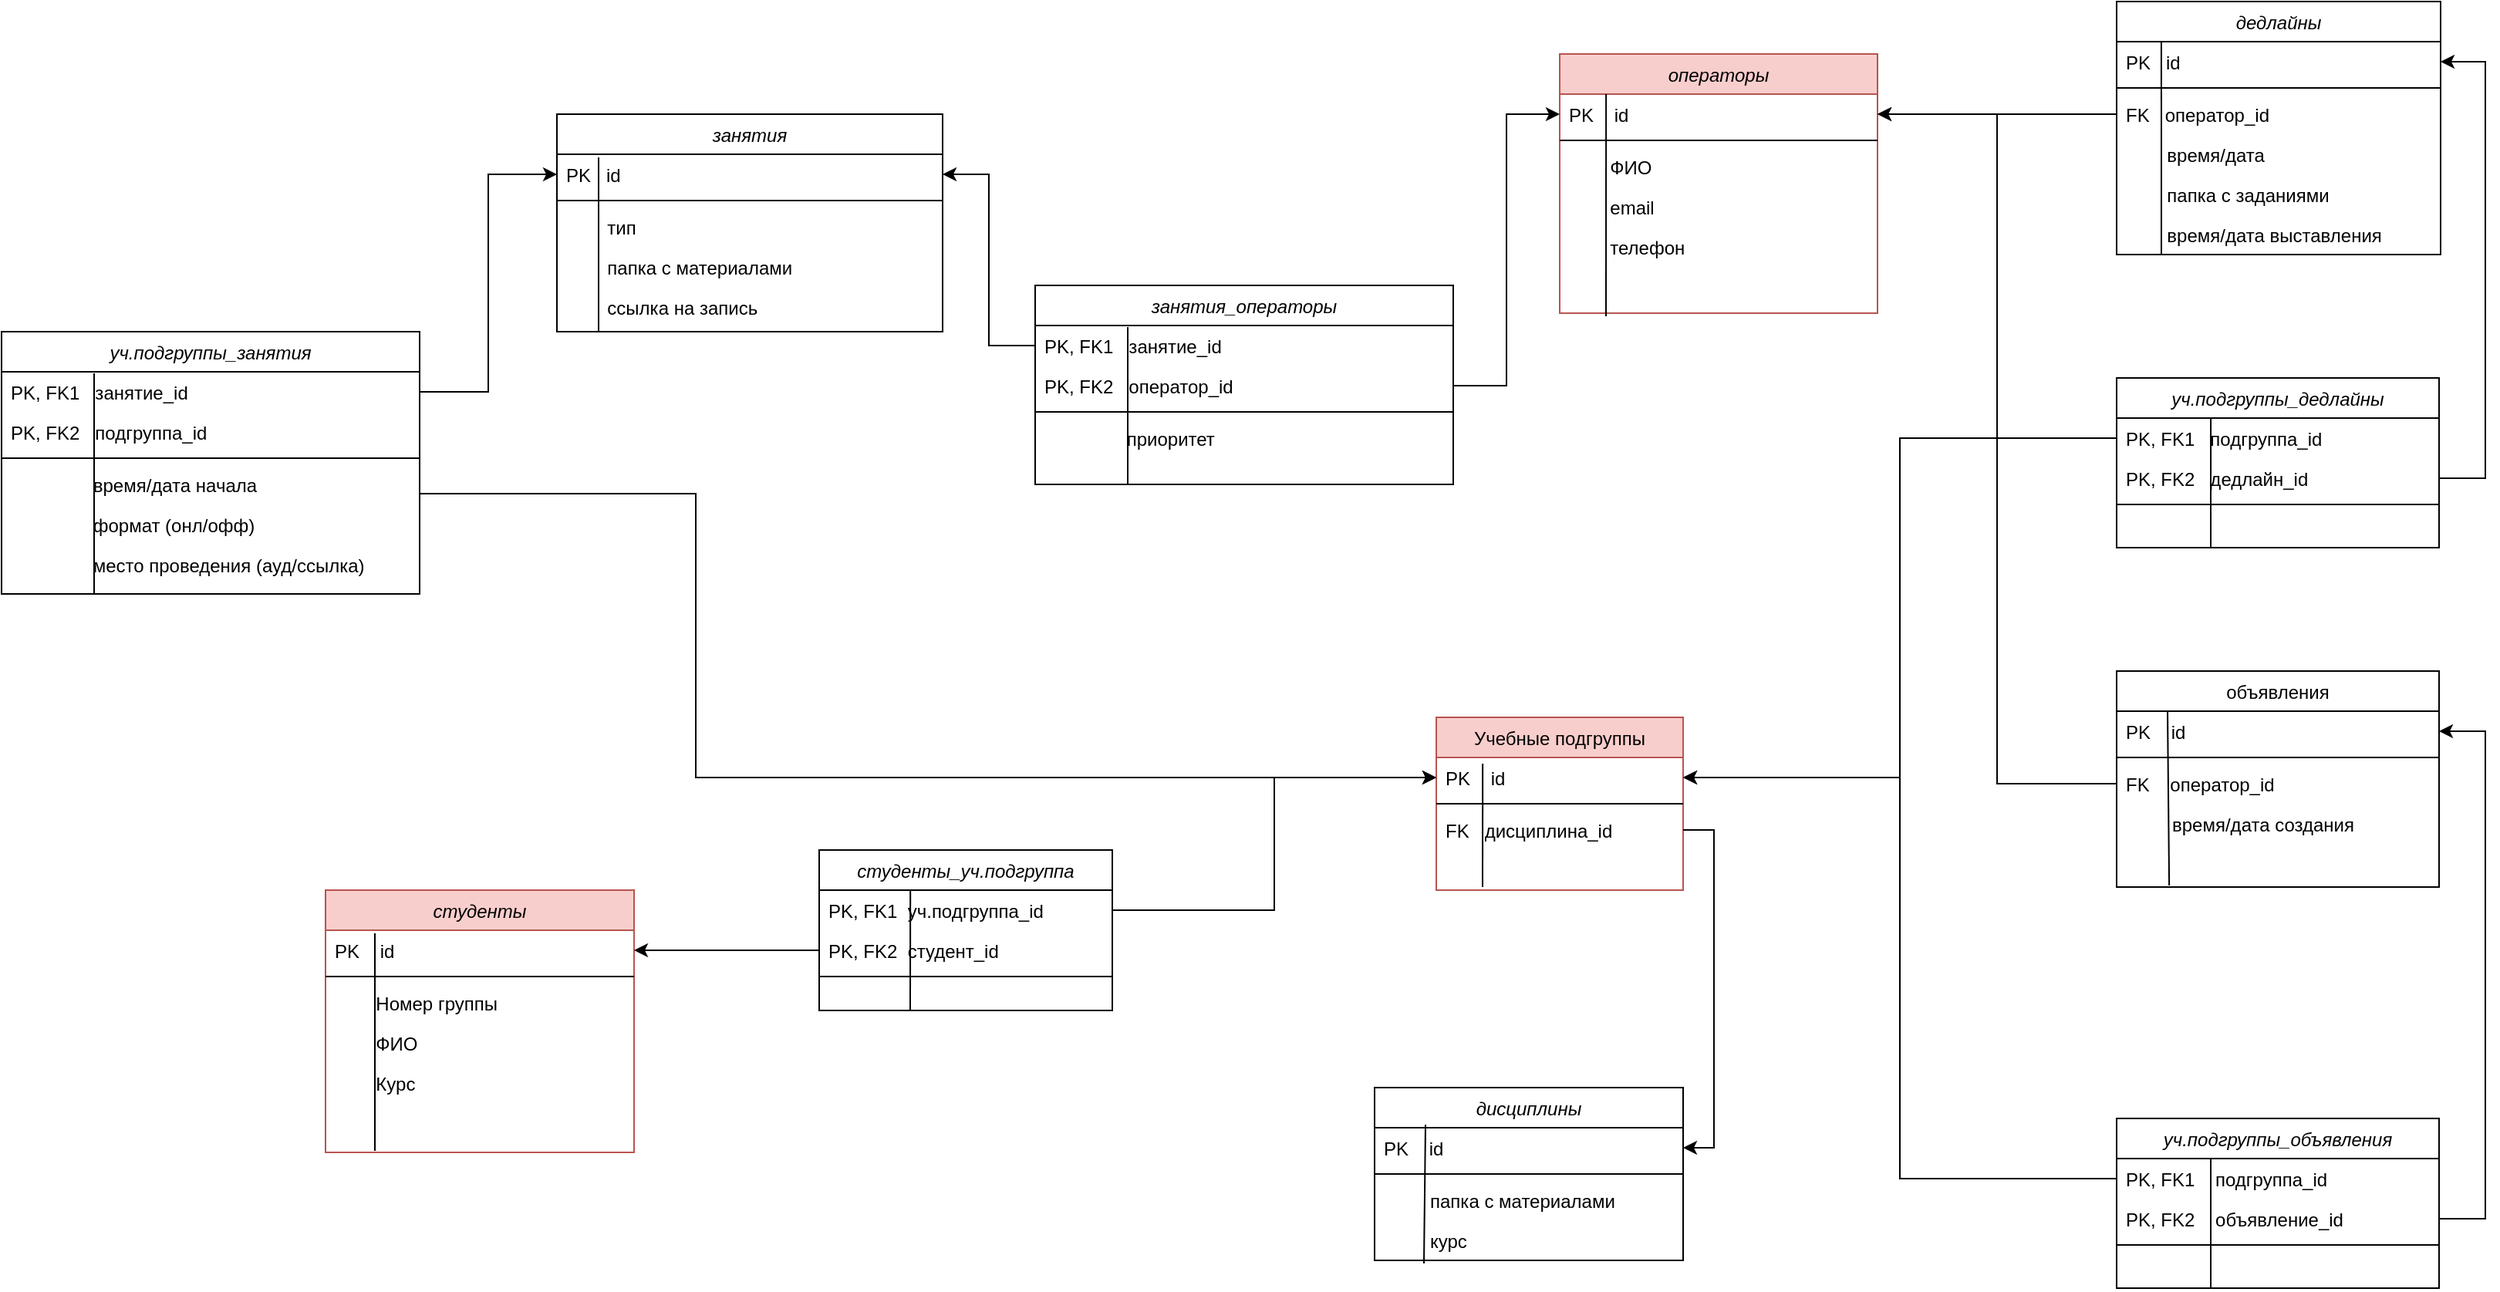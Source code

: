 <mxfile version="13.9.2" type="github"><diagram id="C5RBs43oDa-KdzZeNtuy" name="Page-1"><mxGraphModel dx="2293" dy="661" grid="1" gridSize="10" guides="1" tooltips="1" connect="1" arrows="1" fold="1" page="1" pageScale="1" pageWidth="827" pageHeight="1169" math="0" shadow="0"><root><mxCell id="WIyWlLk6GJQsqaUBKTNV-0"/><mxCell id="WIyWlLk6GJQsqaUBKTNV-1" parent="WIyWlLk6GJQsqaUBKTNV-0"/><mxCell id="zkfFHV4jXpPFQw0GAbJ--17" value="Учебные подгруппы" style="swimlane;fontStyle=0;align=center;verticalAlign=top;childLayout=stackLayout;horizontal=1;startSize=26;horizontalStack=0;resizeParent=1;resizeLast=0;collapsible=1;marginBottom=0;rounded=0;shadow=0;strokeWidth=1;fillColor=#f8cecc;strokeColor=#b85450;" parent="WIyWlLk6GJQsqaUBKTNV-1" vertex="1"><mxGeometry x="800" y="540" width="160" height="112" as="geometry"><mxRectangle x="550" y="140" width="160" height="26" as="alternateBounds"/></mxGeometry></mxCell><mxCell id="zkfFHV4jXpPFQw0GAbJ--18" value="PK    id" style="text;align=left;verticalAlign=top;spacingLeft=4;spacingRight=4;overflow=hidden;rotatable=0;points=[[0,0.5],[1,0.5]];portConstraint=eastwest;" parent="zkfFHV4jXpPFQw0GAbJ--17" vertex="1"><mxGeometry y="26" width="160" height="26" as="geometry"/></mxCell><mxCell id="zkfFHV4jXpPFQw0GAbJ--23" value="" style="line;html=1;strokeWidth=1;align=left;verticalAlign=middle;spacingTop=-1;spacingLeft=3;spacingRight=3;rotatable=0;labelPosition=right;points=[];portConstraint=eastwest;" parent="zkfFHV4jXpPFQw0GAbJ--17" vertex="1"><mxGeometry y="52" width="160" height="8" as="geometry"/></mxCell><mxCell id="-xLVteN8CRvDZpoM4a2E-5" value="FK   дисциплина_id" style="text;align=left;verticalAlign=top;spacingLeft=4;spacingRight=4;overflow=hidden;rotatable=0;points=[[0,0.5],[1,0.5]];portConstraint=eastwest;" parent="zkfFHV4jXpPFQw0GAbJ--17" vertex="1"><mxGeometry y="60" width="160" height="26" as="geometry"/></mxCell><mxCell id="-xLVteN8CRvDZpoM4a2E-15" value="операторы" style="swimlane;fontStyle=2;align=center;verticalAlign=top;childLayout=stackLayout;horizontal=1;startSize=26;horizontalStack=0;resizeParent=1;resizeLast=0;collapsible=1;marginBottom=0;rounded=0;shadow=0;strokeWidth=1;fillColor=#f8cecc;strokeColor=#b85450;" parent="WIyWlLk6GJQsqaUBKTNV-1" vertex="1"><mxGeometry x="880" y="110" width="206" height="168" as="geometry"><mxRectangle x="230" y="140" width="160" height="26" as="alternateBounds"/></mxGeometry></mxCell><mxCell id="-xLVteN8CRvDZpoM4a2E-16" value="PK    id" style="text;align=left;verticalAlign=top;spacingLeft=4;spacingRight=4;overflow=hidden;rotatable=0;points=[[0,0.5],[1,0.5]];portConstraint=eastwest;" parent="-xLVteN8CRvDZpoM4a2E-15" vertex="1"><mxGeometry y="26" width="206" height="26" as="geometry"/></mxCell><mxCell id="-xLVteN8CRvDZpoM4a2E-17" value="" style="line;html=1;strokeWidth=1;align=left;verticalAlign=middle;spacingTop=-1;spacingLeft=3;spacingRight=3;rotatable=0;labelPosition=right;points=[];portConstraint=eastwest;" parent="-xLVteN8CRvDZpoM4a2E-15" vertex="1"><mxGeometry y="52" width="206" height="8" as="geometry"/></mxCell><mxCell id="-xLVteN8CRvDZpoM4a2E-42" value="        ФИО" style="text;align=left;verticalAlign=top;spacingLeft=4;spacingRight=4;overflow=hidden;rotatable=0;points=[[0,0.5],[1,0.5]];portConstraint=eastwest;" parent="-xLVteN8CRvDZpoM4a2E-15" vertex="1"><mxGeometry y="60" width="206" height="26" as="geometry"/></mxCell><mxCell id="-xLVteN8CRvDZpoM4a2E-19" value="        email" style="text;align=left;verticalAlign=top;spacingLeft=4;spacingRight=4;overflow=hidden;rotatable=0;points=[[0,0.5],[1,0.5]];portConstraint=eastwest;" parent="-xLVteN8CRvDZpoM4a2E-15" vertex="1"><mxGeometry y="86" width="206" height="26" as="geometry"/></mxCell><mxCell id="-xLVteN8CRvDZpoM4a2E-20" value="        телефон" style="text;align=left;verticalAlign=top;spacingLeft=4;spacingRight=4;overflow=hidden;rotatable=0;points=[[0,0.5],[1,0.5]];portConstraint=eastwest;" parent="-xLVteN8CRvDZpoM4a2E-15" vertex="1"><mxGeometry y="112" width="206" height="30" as="geometry"/></mxCell><mxCell id="etsY3cSPJ-SGh1IrJ5Gq-40" value="" style="endArrow=none;html=1;entryX=0.146;entryY=0;entryDx=0;entryDy=0;entryPerimeter=0;" parent="-xLVteN8CRvDZpoM4a2E-15" target="-xLVteN8CRvDZpoM4a2E-16" edge="1"><mxGeometry width="50" height="50" relative="1" as="geometry"><mxPoint x="30" y="170" as="sourcePoint"/><mxPoint x="-226" y="38.002" as="targetPoint"/></mxGeometry></mxCell><mxCell id="-xLVteN8CRvDZpoM4a2E-45" value="дедлайны" style="swimlane;fontStyle=2;align=center;verticalAlign=top;childLayout=stackLayout;horizontal=1;startSize=26;horizontalStack=0;resizeParent=1;resizeLast=0;collapsible=1;marginBottom=0;rounded=0;shadow=0;strokeWidth=1;" parent="WIyWlLk6GJQsqaUBKTNV-1" vertex="1"><mxGeometry x="1241" y="76" width="210" height="164" as="geometry"><mxRectangle x="230" y="140" width="160" height="26" as="alternateBounds"/></mxGeometry></mxCell><mxCell id="-xLVteN8CRvDZpoM4a2E-46" value="PK   id" style="text;align=left;verticalAlign=top;spacingLeft=4;spacingRight=4;overflow=hidden;rotatable=0;points=[[0,0.5],[1,0.5]];portConstraint=eastwest;" parent="-xLVteN8CRvDZpoM4a2E-45" vertex="1"><mxGeometry y="26" width="210" height="26" as="geometry"/></mxCell><mxCell id="-xLVteN8CRvDZpoM4a2E-47" value="" style="line;html=1;strokeWidth=1;align=left;verticalAlign=middle;spacingTop=-1;spacingLeft=3;spacingRight=3;rotatable=0;labelPosition=right;points=[];portConstraint=eastwest;" parent="-xLVteN8CRvDZpoM4a2E-45" vertex="1"><mxGeometry y="52" width="210" height="8" as="geometry"/></mxCell><mxCell id="uYU0MBi3u376n5eSEa1R-2" value="FK   оператор_id" style="text;align=left;verticalAlign=top;spacingLeft=4;spacingRight=4;overflow=hidden;rotatable=0;points=[[0,0.5],[1,0.5]];portConstraint=eastwest;" parent="-xLVteN8CRvDZpoM4a2E-45" vertex="1"><mxGeometry y="60" width="210" height="26" as="geometry"/></mxCell><mxCell id="-xLVteN8CRvDZpoM4a2E-49" value="        время/дата" style="text;align=left;verticalAlign=top;spacingLeft=4;spacingRight=4;overflow=hidden;rotatable=0;points=[[0,0.5],[1,0.5]];portConstraint=eastwest;" parent="-xLVteN8CRvDZpoM4a2E-45" vertex="1"><mxGeometry y="86" width="210" height="26" as="geometry"/></mxCell><mxCell id="-xLVteN8CRvDZpoM4a2E-50" value="        папка с заданиями" style="text;align=left;verticalAlign=top;spacingLeft=4;spacingRight=4;overflow=hidden;rotatable=0;points=[[0,0.5],[1,0.5]];portConstraint=eastwest;" parent="-xLVteN8CRvDZpoM4a2E-45" vertex="1"><mxGeometry y="112" width="210" height="26" as="geometry"/></mxCell><mxCell id="Xv10Mg5emv8i3yTmgIsD-1" value="        время/дата выставления" style="text;align=left;verticalAlign=top;spacingLeft=4;spacingRight=4;overflow=hidden;rotatable=0;points=[[0,0.5],[1,0.5]];portConstraint=eastwest;" parent="-xLVteN8CRvDZpoM4a2E-45" vertex="1"><mxGeometry y="138" width="210" height="26" as="geometry"/></mxCell><mxCell id="etsY3cSPJ-SGh1IrJ5Gq-41" value="" style="endArrow=none;html=1;entryX=0.138;entryY=0;entryDx=0;entryDy=0;entryPerimeter=0;" parent="-xLVteN8CRvDZpoM4a2E-45" target="-xLVteN8CRvDZpoM4a2E-46" edge="1"><mxGeometry width="50" height="50" relative="1" as="geometry"><mxPoint x="29" y="164" as="sourcePoint"/><mxPoint x="-40" y="110" as="targetPoint"/></mxGeometry></mxCell><mxCell id="-xLVteN8CRvDZpoM4a2E-73" value="студенты_уч.подгруппа" style="swimlane;fontStyle=2;align=center;verticalAlign=top;childLayout=stackLayout;horizontal=1;startSize=26;horizontalStack=0;resizeParent=1;resizeLast=0;collapsible=1;marginBottom=0;rounded=0;shadow=0;strokeWidth=1;" parent="WIyWlLk6GJQsqaUBKTNV-1" vertex="1"><mxGeometry x="400" y="626" width="190" height="104" as="geometry"><mxRectangle x="230" y="140" width="160" height="26" as="alternateBounds"/></mxGeometry></mxCell><mxCell id="-xLVteN8CRvDZpoM4a2E-74" value="PK, FK1  уч.подгруппа_id" style="text;align=left;verticalAlign=top;spacingLeft=4;spacingRight=4;overflow=hidden;rotatable=0;points=[[0,0.5],[1,0.5]];portConstraint=eastwest;" parent="-xLVteN8CRvDZpoM4a2E-73" vertex="1"><mxGeometry y="26" width="190" height="26" as="geometry"/></mxCell><mxCell id="-xLVteN8CRvDZpoM4a2E-81" value="PK, FK2  студент_id" style="text;align=left;verticalAlign=top;spacingLeft=4;spacingRight=4;overflow=hidden;rotatable=0;points=[[0,0.5],[1,0.5]];portConstraint=eastwest;" parent="-xLVteN8CRvDZpoM4a2E-73" vertex="1"><mxGeometry y="52" width="190" height="26" as="geometry"/></mxCell><mxCell id="-xLVteN8CRvDZpoM4a2E-75" value="" style="line;html=1;strokeWidth=1;align=left;verticalAlign=middle;spacingTop=-1;spacingLeft=3;spacingRight=3;rotatable=0;labelPosition=right;points=[];portConstraint=eastwest;" parent="-xLVteN8CRvDZpoM4a2E-73" vertex="1"><mxGeometry y="78" width="190" height="8" as="geometry"/></mxCell><mxCell id="-xLVteN8CRvDZpoM4a2E-23" value="уч.подгруппы_занятия" style="swimlane;fontStyle=2;align=center;verticalAlign=top;childLayout=stackLayout;horizontal=1;startSize=26;horizontalStack=0;resizeParent=1;resizeLast=0;collapsible=1;marginBottom=0;rounded=0;shadow=0;strokeWidth=1;" parent="WIyWlLk6GJQsqaUBKTNV-1" vertex="1"><mxGeometry x="-130" y="290" width="271" height="170" as="geometry"><mxRectangle x="230" y="140" width="160" height="26" as="alternateBounds"/></mxGeometry></mxCell><mxCell id="-xLVteN8CRvDZpoM4a2E-29" value="PK, FK1   занятие_id" style="text;align=left;verticalAlign=top;spacingLeft=4;spacingRight=4;overflow=hidden;rotatable=0;points=[[0,0.5],[1,0.5]];portConstraint=eastwest;" parent="-xLVteN8CRvDZpoM4a2E-23" vertex="1"><mxGeometry y="26" width="271" height="26" as="geometry"/></mxCell><mxCell id="-xLVteN8CRvDZpoM4a2E-24" value="PK, FK2   подгруппа_id" style="text;align=left;verticalAlign=top;spacingLeft=4;spacingRight=4;overflow=hidden;rotatable=0;points=[[0,0.5],[1,0.5]];portConstraint=eastwest;" parent="-xLVteN8CRvDZpoM4a2E-23" vertex="1"><mxGeometry y="52" width="271" height="26" as="geometry"/></mxCell><mxCell id="-xLVteN8CRvDZpoM4a2E-25" value="" style="line;html=1;strokeWidth=1;align=left;verticalAlign=middle;spacingTop=-1;spacingLeft=3;spacingRight=3;rotatable=0;labelPosition=right;points=[];portConstraint=eastwest;" parent="-xLVteN8CRvDZpoM4a2E-23" vertex="1"><mxGeometry y="78" width="271" height="8" as="geometry"/></mxCell><mxCell id="-xLVteN8CRvDZpoM4a2E-26" value="                время/дата начала" style="text;align=left;verticalAlign=top;spacingLeft=4;spacingRight=4;overflow=hidden;rotatable=0;points=[[0,0.5],[1,0.5]];portConstraint=eastwest;" parent="-xLVteN8CRvDZpoM4a2E-23" vertex="1"><mxGeometry y="86" width="271" height="26" as="geometry"/></mxCell><mxCell id="-xLVteN8CRvDZpoM4a2E-28" value="                формат (онл/офф)" style="text;align=left;verticalAlign=top;spacingLeft=4;spacingRight=4;overflow=hidden;rotatable=0;points=[[0,0.5],[1,0.5]];portConstraint=eastwest;" parent="-xLVteN8CRvDZpoM4a2E-23" vertex="1"><mxGeometry y="112" width="271" height="26" as="geometry"/></mxCell><mxCell id="-xLVteN8CRvDZpoM4a2E-33" value="                место проведения (ауд/ссылка)" style="text;align=left;verticalAlign=top;spacingLeft=4;spacingRight=4;overflow=hidden;rotatable=0;points=[[0,0.5],[1,0.5]];portConstraint=eastwest;" parent="-xLVteN8CRvDZpoM4a2E-23" vertex="1"><mxGeometry y="138" width="271" height="26" as="geometry"/></mxCell><mxCell id="etsY3cSPJ-SGh1IrJ5Gq-1" value="" style="endArrow=none;html=1;" parent="-xLVteN8CRvDZpoM4a2E-23" edge="1"><mxGeometry width="50" height="50" relative="1" as="geometry"><mxPoint x="60" y="170" as="sourcePoint"/><mxPoint x="60" y="27" as="targetPoint"/></mxGeometry></mxCell><mxCell id="zkfFHV4jXpPFQw0GAbJ--0" value="студенты" style="swimlane;fontStyle=2;align=center;verticalAlign=top;childLayout=stackLayout;horizontal=1;startSize=26;horizontalStack=0;resizeParent=1;resizeLast=0;collapsible=1;marginBottom=0;rounded=0;shadow=0;strokeWidth=1;fillColor=#f8cecc;strokeColor=#b85450;" parent="WIyWlLk6GJQsqaUBKTNV-1" vertex="1"><mxGeometry x="80" y="652" width="200" height="170" as="geometry"><mxRectangle x="230" y="140" width="160" height="26" as="alternateBounds"/></mxGeometry></mxCell><mxCell id="zkfFHV4jXpPFQw0GAbJ--1" value="PK    id" style="text;align=left;verticalAlign=top;spacingLeft=4;spacingRight=4;overflow=hidden;rotatable=0;points=[[0,0.5],[1,0.5]];portConstraint=eastwest;" parent="zkfFHV4jXpPFQw0GAbJ--0" vertex="1"><mxGeometry y="26" width="200" height="26" as="geometry"/></mxCell><mxCell id="zkfFHV4jXpPFQw0GAbJ--4" value="" style="line;html=1;strokeWidth=1;align=left;verticalAlign=middle;spacingTop=-1;spacingLeft=3;spacingRight=3;rotatable=0;labelPosition=right;points=[];portConstraint=eastwest;" parent="zkfFHV4jXpPFQw0GAbJ--0" vertex="1"><mxGeometry y="52" width="200" height="8" as="geometry"/></mxCell><mxCell id="-xLVteN8CRvDZpoM4a2E-3" value="        Номер группы&#xa;" style="text;align=left;verticalAlign=top;spacingLeft=4;spacingRight=4;overflow=hidden;rotatable=0;points=[[0,0.5],[1,0.5]];portConstraint=eastwest;" parent="zkfFHV4jXpPFQw0GAbJ--0" vertex="1"><mxGeometry y="60" width="200" height="26" as="geometry"/></mxCell><mxCell id="zkfFHV4jXpPFQw0GAbJ--2" value="        ФИО" style="text;align=left;verticalAlign=top;spacingLeft=4;spacingRight=4;overflow=hidden;rotatable=0;points=[[0,0.5],[1,0.5]];portConstraint=eastwest;rounded=0;shadow=0;html=0;" parent="zkfFHV4jXpPFQw0GAbJ--0" vertex="1"><mxGeometry y="86" width="200" height="26" as="geometry"/></mxCell><mxCell id="-xLVteN8CRvDZpoM4a2E-0" value="        Курс" style="text;align=left;verticalAlign=top;spacingLeft=4;spacingRight=4;overflow=hidden;rotatable=0;points=[[0,0.5],[1,0.5]];portConstraint=eastwest;" parent="zkfFHV4jXpPFQw0GAbJ--0" vertex="1"><mxGeometry y="112" width="200" height="26" as="geometry"/></mxCell><mxCell id="etsY3cSPJ-SGh1IrJ5Gq-43" value="" style="endArrow=none;html=1;exitX=0.16;exitY=1.192;exitDx=0;exitDy=0;exitPerimeter=0;entryX=0.16;entryY=0.077;entryDx=0;entryDy=0;entryPerimeter=0;" parent="zkfFHV4jXpPFQw0GAbJ--0" target="zkfFHV4jXpPFQw0GAbJ--1" edge="1"><mxGeometry width="50" height="50" relative="1" as="geometry"><mxPoint x="32" y="168.992" as="sourcePoint"/><mxPoint x="330" y="48" as="targetPoint"/></mxGeometry></mxCell><mxCell id="-xLVteN8CRvDZpoM4a2E-8" value="занятия" style="swimlane;fontStyle=2;align=center;verticalAlign=top;childLayout=stackLayout;horizontal=1;startSize=26;horizontalStack=0;resizeParent=1;resizeLast=0;collapsible=1;marginBottom=0;rounded=0;shadow=0;strokeWidth=1;" parent="WIyWlLk6GJQsqaUBKTNV-1" vertex="1"><mxGeometry x="230" y="149" width="250" height="141" as="geometry"><mxRectangle x="230" y="140" width="160" height="26" as="alternateBounds"/></mxGeometry></mxCell><mxCell id="-xLVteN8CRvDZpoM4a2E-9" value="PK   id" style="text;align=left;verticalAlign=top;spacingLeft=4;spacingRight=4;overflow=hidden;rotatable=0;points=[[0,0.5],[1,0.5]];portConstraint=eastwest;" parent="-xLVteN8CRvDZpoM4a2E-8" vertex="1"><mxGeometry y="26" width="250" height="26" as="geometry"/></mxCell><mxCell id="-xLVteN8CRvDZpoM4a2E-11" value="" style="line;html=1;strokeWidth=1;align=left;verticalAlign=middle;spacingTop=-1;spacingLeft=3;spacingRight=3;rotatable=0;labelPosition=right;points=[];portConstraint=eastwest;" parent="-xLVteN8CRvDZpoM4a2E-8" vertex="1"><mxGeometry y="52" width="250" height="8" as="geometry"/></mxCell><mxCell id="Xc_iGPI3Xo5EiTA3sdXm-0" value="        тип" style="text;align=left;verticalAlign=top;spacingLeft=4;spacingRight=4;overflow=hidden;rotatable=0;points=[[0,0.5],[1,0.5]];portConstraint=eastwest;" parent="-xLVteN8CRvDZpoM4a2E-8" vertex="1"><mxGeometry y="60" width="250" height="26" as="geometry"/></mxCell><mxCell id="-xLVteN8CRvDZpoM4a2E-13" value="        папка с материалами" style="text;align=left;verticalAlign=top;spacingLeft=4;spacingRight=4;overflow=hidden;rotatable=0;points=[[0,0.5],[1,0.5]];portConstraint=eastwest;" parent="-xLVteN8CRvDZpoM4a2E-8" vertex="1"><mxGeometry y="86" width="250" height="26" as="geometry"/></mxCell><mxCell id="-xLVteN8CRvDZpoM4a2E-14" value="        ссылка на запись" style="text;align=left;verticalAlign=top;spacingLeft=4;spacingRight=4;overflow=hidden;rotatable=0;points=[[0,0.5],[1,0.5]];portConstraint=eastwest;" parent="-xLVteN8CRvDZpoM4a2E-8" vertex="1"><mxGeometry y="112" width="250" height="26" as="geometry"/></mxCell><mxCell id="etsY3cSPJ-SGh1IrJ5Gq-3" value="" style="endArrow=none;html=1;" parent="-xLVteN8CRvDZpoM4a2E-8" edge="1"><mxGeometry width="50" height="50" relative="1" as="geometry"><mxPoint x="27" y="141" as="sourcePoint"/><mxPoint x="27" y="28" as="targetPoint"/></mxGeometry></mxCell><mxCell id="-xLVteN8CRvDZpoM4a2E-34" value="дисциплины" style="swimlane;fontStyle=2;align=center;verticalAlign=top;childLayout=stackLayout;horizontal=1;startSize=26;horizontalStack=0;resizeParent=1;resizeLast=0;collapsible=1;marginBottom=0;rounded=0;shadow=0;strokeWidth=1;" parent="WIyWlLk6GJQsqaUBKTNV-1" vertex="1"><mxGeometry x="760" y="780" width="200" height="112" as="geometry"><mxRectangle x="230" y="140" width="160" height="26" as="alternateBounds"/></mxGeometry></mxCell><mxCell id="-xLVteN8CRvDZpoM4a2E-35" value="PK    id" style="text;align=left;verticalAlign=top;spacingLeft=4;spacingRight=4;overflow=hidden;rotatable=0;points=[[0,0.5],[1,0.5]];portConstraint=eastwest;" parent="-xLVteN8CRvDZpoM4a2E-34" vertex="1"><mxGeometry y="26" width="200" height="26" as="geometry"/></mxCell><mxCell id="-xLVteN8CRvDZpoM4a2E-36" value="" style="line;html=1;strokeWidth=1;align=left;verticalAlign=middle;spacingTop=-1;spacingLeft=3;spacingRight=3;rotatable=0;labelPosition=right;points=[];portConstraint=eastwest;" parent="-xLVteN8CRvDZpoM4a2E-34" vertex="1"><mxGeometry y="52" width="200" height="8" as="geometry"/></mxCell><mxCell id="-xLVteN8CRvDZpoM4a2E-38" value="         папка с материалами" style="text;align=left;verticalAlign=top;spacingLeft=4;spacingRight=4;overflow=hidden;rotatable=0;points=[[0,0.5],[1,0.5]];portConstraint=eastwest;" parent="-xLVteN8CRvDZpoM4a2E-34" vertex="1"><mxGeometry y="60" width="200" height="26" as="geometry"/></mxCell><mxCell id="-xLVteN8CRvDZpoM4a2E-39" value="         курс" style="text;align=left;verticalAlign=top;spacingLeft=4;spacingRight=4;overflow=hidden;rotatable=0;points=[[0,0.5],[1,0.5]];portConstraint=eastwest;" parent="-xLVteN8CRvDZpoM4a2E-34" vertex="1"><mxGeometry y="86" width="200" height="26" as="geometry"/></mxCell><mxCell id="etsY3cSPJ-SGh1IrJ5Gq-52" value="" style="endArrow=none;html=1;exitX=0.16;exitY=1.077;exitDx=0;exitDy=0;exitPerimeter=0;entryX=0.165;entryY=-0.077;entryDx=0;entryDy=0;entryPerimeter=0;" parent="-xLVteN8CRvDZpoM4a2E-34" source="-xLVteN8CRvDZpoM4a2E-39" target="-xLVteN8CRvDZpoM4a2E-35" edge="1"><mxGeometry width="50" height="50" relative="1" as="geometry"><mxPoint x="200" y="58" as="sourcePoint"/><mxPoint x="250" y="8" as="targetPoint"/></mxGeometry></mxCell><mxCell id="-xLVteN8CRvDZpoM4a2E-96" value="объявления" style="swimlane;fontStyle=0;align=center;verticalAlign=top;childLayout=stackLayout;horizontal=1;startSize=26;horizontalStack=0;resizeParent=1;resizeLast=0;collapsible=1;marginBottom=0;rounded=0;shadow=0;strokeWidth=1;" parent="WIyWlLk6GJQsqaUBKTNV-1" vertex="1"><mxGeometry x="1241" y="510" width="209" height="140" as="geometry"><mxRectangle x="550" y="140" width="160" height="26" as="alternateBounds"/></mxGeometry></mxCell><mxCell id="-xLVteN8CRvDZpoM4a2E-97" value="PK    id" style="text;align=left;verticalAlign=top;spacingLeft=4;spacingRight=4;overflow=hidden;rotatable=0;points=[[0,0.5],[1,0.5]];portConstraint=eastwest;" parent="-xLVteN8CRvDZpoM4a2E-96" vertex="1"><mxGeometry y="26" width="209" height="26" as="geometry"/></mxCell><mxCell id="-xLVteN8CRvDZpoM4a2E-98" value="" style="line;html=1;strokeWidth=1;align=left;verticalAlign=middle;spacingTop=-1;spacingLeft=3;spacingRight=3;rotatable=0;labelPosition=right;points=[];portConstraint=eastwest;" parent="-xLVteN8CRvDZpoM4a2E-96" vertex="1"><mxGeometry y="52" width="209" height="8" as="geometry"/></mxCell><mxCell id="uYU0MBi3u376n5eSEa1R-0" value="FK    оператор_id" style="text;align=left;verticalAlign=top;spacingLeft=4;spacingRight=4;overflow=hidden;rotatable=0;points=[[0,0.5],[1,0.5]];portConstraint=eastwest;" parent="-xLVteN8CRvDZpoM4a2E-96" vertex="1"><mxGeometry y="60" width="209" height="26" as="geometry"/></mxCell><mxCell id="Xv10Mg5emv8i3yTmgIsD-3" value="         время/дата создания" style="text;align=left;verticalAlign=top;spacingLeft=4;spacingRight=4;overflow=hidden;rotatable=0;points=[[0,0.5],[1,0.5]];portConstraint=eastwest;" parent="-xLVteN8CRvDZpoM4a2E-96" vertex="1"><mxGeometry y="86" width="209" height="26" as="geometry"/></mxCell><mxCell id="Xv10Mg5emv8i3yTmgIsD-17" value="" style="endArrow=none;html=1;exitX=0.163;exitY=1.038;exitDx=0;exitDy=0;exitPerimeter=0;entryX=0.158;entryY=0;entryDx=0;entryDy=0;entryPerimeter=0;" parent="-xLVteN8CRvDZpoM4a2E-96" target="-xLVteN8CRvDZpoM4a2E-97" edge="1"><mxGeometry width="50" height="50" relative="1" as="geometry"><mxPoint x="34.067" y="138.988" as="sourcePoint"/><mxPoint x="-211" y="140" as="targetPoint"/></mxGeometry></mxCell><mxCell id="-xLVteN8CRvDZpoM4a2E-101" value="уч.подгруппы_объявления" style="swimlane;fontStyle=2;align=center;verticalAlign=top;childLayout=stackLayout;horizontal=1;startSize=26;horizontalStack=0;resizeParent=1;resizeLast=0;collapsible=1;marginBottom=0;rounded=0;shadow=0;strokeWidth=1;" parent="WIyWlLk6GJQsqaUBKTNV-1" vertex="1"><mxGeometry x="1241" y="800" width="209" height="110" as="geometry"><mxRectangle x="230" y="140" width="160" height="26" as="alternateBounds"/></mxGeometry></mxCell><mxCell id="-xLVteN8CRvDZpoM4a2E-102" value="PK, FK1    подгруппа_id" style="text;align=left;verticalAlign=top;spacingLeft=4;spacingRight=4;overflow=hidden;rotatable=0;points=[[0,0.5],[1,0.5]];portConstraint=eastwest;" parent="-xLVteN8CRvDZpoM4a2E-101" vertex="1"><mxGeometry y="26" width="209" height="26" as="geometry"/></mxCell><mxCell id="-xLVteN8CRvDZpoM4a2E-103" value="PK, FK2    объявление_id" style="text;align=left;verticalAlign=top;spacingLeft=4;spacingRight=4;overflow=hidden;rotatable=0;points=[[0,0.5],[1,0.5]];portConstraint=eastwest;" parent="-xLVteN8CRvDZpoM4a2E-101" vertex="1"><mxGeometry y="52" width="209" height="26" as="geometry"/></mxCell><mxCell id="-xLVteN8CRvDZpoM4a2E-104" value="" style="line;html=1;strokeWidth=1;align=left;verticalAlign=middle;spacingTop=-1;spacingLeft=3;spacingRight=3;rotatable=0;labelPosition=right;points=[];portConstraint=eastwest;" parent="-xLVteN8CRvDZpoM4a2E-101" vertex="1"><mxGeometry y="78" width="209" height="8" as="geometry"/></mxCell><mxCell id="etsY3cSPJ-SGh1IrJ5Gq-46" value="" style="endArrow=none;html=1;" parent="-xLVteN8CRvDZpoM4a2E-101" edge="1"><mxGeometry width="50" height="50" relative="1" as="geometry"><mxPoint x="61" y="110" as="sourcePoint"/><mxPoint x="61" y="26" as="targetPoint"/></mxGeometry></mxCell><mxCell id="etsY3cSPJ-SGh1IrJ5Gq-10" style="edgeStyle=orthogonalEdgeStyle;rounded=0;orthogonalLoop=1;jettySize=auto;html=1;exitX=1;exitY=0.5;exitDx=0;exitDy=0;entryX=0;entryY=0.5;entryDx=0;entryDy=0;" parent="WIyWlLk6GJQsqaUBKTNV-1" source="-xLVteN8CRvDZpoM4a2E-74" target="zkfFHV4jXpPFQw0GAbJ--18" edge="1"><mxGeometry relative="1" as="geometry"/></mxCell><mxCell id="etsY3cSPJ-SGh1IrJ5Gq-16" style="edgeStyle=orthogonalEdgeStyle;rounded=0;orthogonalLoop=1;jettySize=auto;html=1;exitX=1;exitY=0.5;exitDx=0;exitDy=0;" parent="WIyWlLk6GJQsqaUBKTNV-1" source="-xLVteN8CRvDZpoM4a2E-24" target="zkfFHV4jXpPFQw0GAbJ--18" edge="1"><mxGeometry relative="1" as="geometry"><Array as="points"><mxPoint x="141" y="395"/><mxPoint x="320" y="395"/><mxPoint x="320" y="579"/></Array></mxGeometry></mxCell><mxCell id="etsY3cSPJ-SGh1IrJ5Gq-17" style="edgeStyle=orthogonalEdgeStyle;rounded=0;orthogonalLoop=1;jettySize=auto;html=1;exitX=1;exitY=0.5;exitDx=0;exitDy=0;entryX=0;entryY=0.5;entryDx=0;entryDy=0;" parent="WIyWlLk6GJQsqaUBKTNV-1" source="-xLVteN8CRvDZpoM4a2E-29" target="-xLVteN8CRvDZpoM4a2E-9" edge="1"><mxGeometry relative="1" as="geometry"/></mxCell><mxCell id="etsY3cSPJ-SGh1IrJ5Gq-27" style="edgeStyle=orthogonalEdgeStyle;rounded=0;orthogonalLoop=1;jettySize=auto;html=1;exitX=1;exitY=0.5;exitDx=0;exitDy=0;entryX=1;entryY=0.5;entryDx=0;entryDy=0;" parent="WIyWlLk6GJQsqaUBKTNV-1" source="-xLVteN8CRvDZpoM4a2E-103" target="-xLVteN8CRvDZpoM4a2E-97" edge="1"><mxGeometry relative="1" as="geometry"><Array as="points"><mxPoint x="1480" y="865"/><mxPoint x="1480" y="549"/></Array></mxGeometry></mxCell><mxCell id="etsY3cSPJ-SGh1IrJ5Gq-28" style="edgeStyle=orthogonalEdgeStyle;rounded=0;orthogonalLoop=1;jettySize=auto;html=1;exitX=0;exitY=0.5;exitDx=0;exitDy=0;" parent="WIyWlLk6GJQsqaUBKTNV-1" source="-xLVteN8CRvDZpoM4a2E-102" target="zkfFHV4jXpPFQw0GAbJ--18" edge="1"><mxGeometry relative="1" as="geometry"/></mxCell><mxCell id="etsY3cSPJ-SGh1IrJ5Gq-33" value="уч.подгруппы_дедлайны" style="swimlane;fontStyle=2;align=center;verticalAlign=top;childLayout=stackLayout;horizontal=1;startSize=26;horizontalStack=0;resizeParent=1;resizeLast=0;collapsible=1;marginBottom=0;rounded=0;shadow=0;strokeWidth=1;" parent="WIyWlLk6GJQsqaUBKTNV-1" vertex="1"><mxGeometry x="1241" y="320" width="209" height="110" as="geometry"><mxRectangle x="230" y="140" width="160" height="26" as="alternateBounds"/></mxGeometry></mxCell><mxCell id="etsY3cSPJ-SGh1IrJ5Gq-34" value="PK, FK1   подгруппа_id" style="text;align=left;verticalAlign=top;spacingLeft=4;spacingRight=4;overflow=hidden;rotatable=0;points=[[0,0.5],[1,0.5]];portConstraint=eastwest;" parent="etsY3cSPJ-SGh1IrJ5Gq-33" vertex="1"><mxGeometry y="26" width="209" height="26" as="geometry"/></mxCell><mxCell id="etsY3cSPJ-SGh1IrJ5Gq-35" value="PK, FK2   дедлайн_id" style="text;align=left;verticalAlign=top;spacingLeft=4;spacingRight=4;overflow=hidden;rotatable=0;points=[[0,0.5],[1,0.5]];portConstraint=eastwest;" parent="etsY3cSPJ-SGh1IrJ5Gq-33" vertex="1"><mxGeometry y="52" width="209" height="26" as="geometry"/></mxCell><mxCell id="etsY3cSPJ-SGh1IrJ5Gq-36" value="" style="line;html=1;strokeWidth=1;align=left;verticalAlign=middle;spacingTop=-1;spacingLeft=3;spacingRight=3;rotatable=0;labelPosition=right;points=[];portConstraint=eastwest;" parent="etsY3cSPJ-SGh1IrJ5Gq-33" vertex="1"><mxGeometry y="78" width="209" height="8" as="geometry"/></mxCell><mxCell id="etsY3cSPJ-SGh1IrJ5Gq-48" value="" style="endArrow=none;html=1;exitX=0.292;exitY=0;exitDx=0;exitDy=0;exitPerimeter=0;" parent="etsY3cSPJ-SGh1IrJ5Gq-33" source="etsY3cSPJ-SGh1IrJ5Gq-34" edge="1"><mxGeometry width="50" height="50" relative="1" as="geometry"><mxPoint x="61" y="110" as="sourcePoint"/><mxPoint x="61" y="110" as="targetPoint"/></mxGeometry></mxCell><mxCell id="etsY3cSPJ-SGh1IrJ5Gq-37" style="edgeStyle=orthogonalEdgeStyle;rounded=0;orthogonalLoop=1;jettySize=auto;html=1;exitX=0;exitY=0.5;exitDx=0;exitDy=0;" parent="WIyWlLk6GJQsqaUBKTNV-1" source="etsY3cSPJ-SGh1IrJ5Gq-34" target="zkfFHV4jXpPFQw0GAbJ--18" edge="1"><mxGeometry relative="1" as="geometry"/></mxCell><mxCell id="etsY3cSPJ-SGh1IrJ5Gq-44" value="" style="endArrow=none;html=1;entryX=0.188;entryY=0.154;entryDx=0;entryDy=0;entryPerimeter=0;" parent="WIyWlLk6GJQsqaUBKTNV-1" target="zkfFHV4jXpPFQw0GAbJ--18" edge="1"><mxGeometry width="50" height="50" relative="1" as="geometry"><mxPoint x="830" y="650" as="sourcePoint"/><mxPoint x="810" y="630" as="targetPoint"/></mxGeometry></mxCell><mxCell id="etsY3cSPJ-SGh1IrJ5Gq-55" style="edgeStyle=orthogonalEdgeStyle;rounded=0;orthogonalLoop=1;jettySize=auto;html=1;exitX=1;exitY=0.5;exitDx=0;exitDy=0;entryX=1;entryY=0.5;entryDx=0;entryDy=0;" parent="WIyWlLk6GJQsqaUBKTNV-1" source="-xLVteN8CRvDZpoM4a2E-5" target="-xLVteN8CRvDZpoM4a2E-35" edge="1"><mxGeometry relative="1" as="geometry"/></mxCell><mxCell id="uYU0MBi3u376n5eSEa1R-1" style="edgeStyle=orthogonalEdgeStyle;rounded=0;orthogonalLoop=1;jettySize=auto;html=1;exitX=0;exitY=0.5;exitDx=0;exitDy=0;entryX=1;entryY=0.5;entryDx=0;entryDy=0;" parent="WIyWlLk6GJQsqaUBKTNV-1" source="uYU0MBi3u376n5eSEa1R-0" target="-xLVteN8CRvDZpoM4a2E-16" edge="1"><mxGeometry relative="1" as="geometry"/></mxCell><mxCell id="uYU0MBi3u376n5eSEa1R-3" style="edgeStyle=orthogonalEdgeStyle;rounded=0;orthogonalLoop=1;jettySize=auto;html=1;exitX=0;exitY=0.5;exitDx=0;exitDy=0;" parent="WIyWlLk6GJQsqaUBKTNV-1" source="uYU0MBi3u376n5eSEa1R-2" target="-xLVteN8CRvDZpoM4a2E-16" edge="1"><mxGeometry relative="1" as="geometry"/></mxCell><mxCell id="Xv10Mg5emv8i3yTmgIsD-4" value="занятия_операторы" style="swimlane;fontStyle=2;align=center;verticalAlign=top;childLayout=stackLayout;horizontal=1;startSize=26;horizontalStack=0;resizeParent=1;resizeLast=0;collapsible=1;marginBottom=0;rounded=0;shadow=0;strokeWidth=1;" parent="WIyWlLk6GJQsqaUBKTNV-1" vertex="1"><mxGeometry x="540" y="260" width="271" height="129" as="geometry"><mxRectangle x="230" y="140" width="160" height="26" as="alternateBounds"/></mxGeometry></mxCell><mxCell id="Xv10Mg5emv8i3yTmgIsD-5" value="PK, FK1   занятие_id" style="text;align=left;verticalAlign=top;spacingLeft=4;spacingRight=4;overflow=hidden;rotatable=0;points=[[0,0.5],[1,0.5]];portConstraint=eastwest;" parent="Xv10Mg5emv8i3yTmgIsD-4" vertex="1"><mxGeometry y="26" width="271" height="26" as="geometry"/></mxCell><mxCell id="Xv10Mg5emv8i3yTmgIsD-6" value="PK, FK2   оператор_id" style="text;align=left;verticalAlign=top;spacingLeft=4;spacingRight=4;overflow=hidden;rotatable=0;points=[[0,0.5],[1,0.5]];portConstraint=eastwest;" parent="Xv10Mg5emv8i3yTmgIsD-4" vertex="1"><mxGeometry y="52" width="271" height="26" as="geometry"/></mxCell><mxCell id="Xv10Mg5emv8i3yTmgIsD-7" value="" style="line;html=1;strokeWidth=1;align=left;verticalAlign=middle;spacingTop=-1;spacingLeft=3;spacingRight=3;rotatable=0;labelPosition=right;points=[];portConstraint=eastwest;" parent="Xv10Mg5emv8i3yTmgIsD-4" vertex="1"><mxGeometry y="78" width="271" height="8" as="geometry"/></mxCell><mxCell id="Xv10Mg5emv8i3yTmgIsD-12" value="" style="endArrow=none;html=1;" parent="Xv10Mg5emv8i3yTmgIsD-4" edge="1"><mxGeometry width="50" height="50" relative="1" as="geometry"><mxPoint x="60" y="129" as="sourcePoint"/><mxPoint x="60" y="27" as="targetPoint"/></mxGeometry></mxCell><mxCell id="Xc_iGPI3Xo5EiTA3sdXm-1" value="                приоритет" style="text;align=left;verticalAlign=top;spacingLeft=4;spacingRight=4;overflow=hidden;rotatable=0;points=[[0,0.5],[1,0.5]];portConstraint=eastwest;" parent="Xv10Mg5emv8i3yTmgIsD-4" vertex="1"><mxGeometry y="86" width="271" height="26" as="geometry"/></mxCell><mxCell id="Xv10Mg5emv8i3yTmgIsD-13" style="edgeStyle=orthogonalEdgeStyle;rounded=0;orthogonalLoop=1;jettySize=auto;html=1;exitX=1;exitY=0.5;exitDx=0;exitDy=0;entryX=0;entryY=0.5;entryDx=0;entryDy=0;" parent="WIyWlLk6GJQsqaUBKTNV-1" source="Xv10Mg5emv8i3yTmgIsD-6" target="-xLVteN8CRvDZpoM4a2E-16" edge="1"><mxGeometry relative="1" as="geometry"/></mxCell><mxCell id="Xv10Mg5emv8i3yTmgIsD-14" style="edgeStyle=orthogonalEdgeStyle;rounded=0;orthogonalLoop=1;jettySize=auto;html=1;exitX=0;exitY=0.5;exitDx=0;exitDy=0;entryX=1;entryY=0.5;entryDx=0;entryDy=0;" parent="WIyWlLk6GJQsqaUBKTNV-1" source="Xv10Mg5emv8i3yTmgIsD-5" target="-xLVteN8CRvDZpoM4a2E-9" edge="1"><mxGeometry relative="1" as="geometry"/></mxCell><mxCell id="Xv10Mg5emv8i3yTmgIsD-16" style="edgeStyle=orthogonalEdgeStyle;rounded=0;orthogonalLoop=1;jettySize=auto;html=1;exitX=1;exitY=0.5;exitDx=0;exitDy=0;entryX=1;entryY=0.5;entryDx=0;entryDy=0;" parent="WIyWlLk6GJQsqaUBKTNV-1" source="etsY3cSPJ-SGh1IrJ5Gq-35" target="-xLVteN8CRvDZpoM4a2E-46" edge="1"><mxGeometry relative="1" as="geometry"><Array as="points"><mxPoint x="1480" y="385"/><mxPoint x="1480" y="115"/></Array></mxGeometry></mxCell><mxCell id="Xv10Mg5emv8i3yTmgIsD-18" style="edgeStyle=orthogonalEdgeStyle;rounded=0;orthogonalLoop=1;jettySize=auto;html=1;exitX=0;exitY=0.5;exitDx=0;exitDy=0;" parent="WIyWlLk6GJQsqaUBKTNV-1" source="-xLVteN8CRvDZpoM4a2E-81" target="zkfFHV4jXpPFQw0GAbJ--1" edge="1"><mxGeometry relative="1" as="geometry"/></mxCell><mxCell id="Xv10Mg5emv8i3yTmgIsD-19" value="" style="endArrow=none;html=1;entryX=0.311;entryY=0;entryDx=0;entryDy=0;entryPerimeter=0;" parent="WIyWlLk6GJQsqaUBKTNV-1" target="-xLVteN8CRvDZpoM4a2E-74" edge="1"><mxGeometry width="50" height="50" relative="1" as="geometry"><mxPoint x="459" y="730" as="sourcePoint"/><mxPoint x="740" y="730" as="targetPoint"/></mxGeometry></mxCell></root></mxGraphModel></diagram></mxfile>